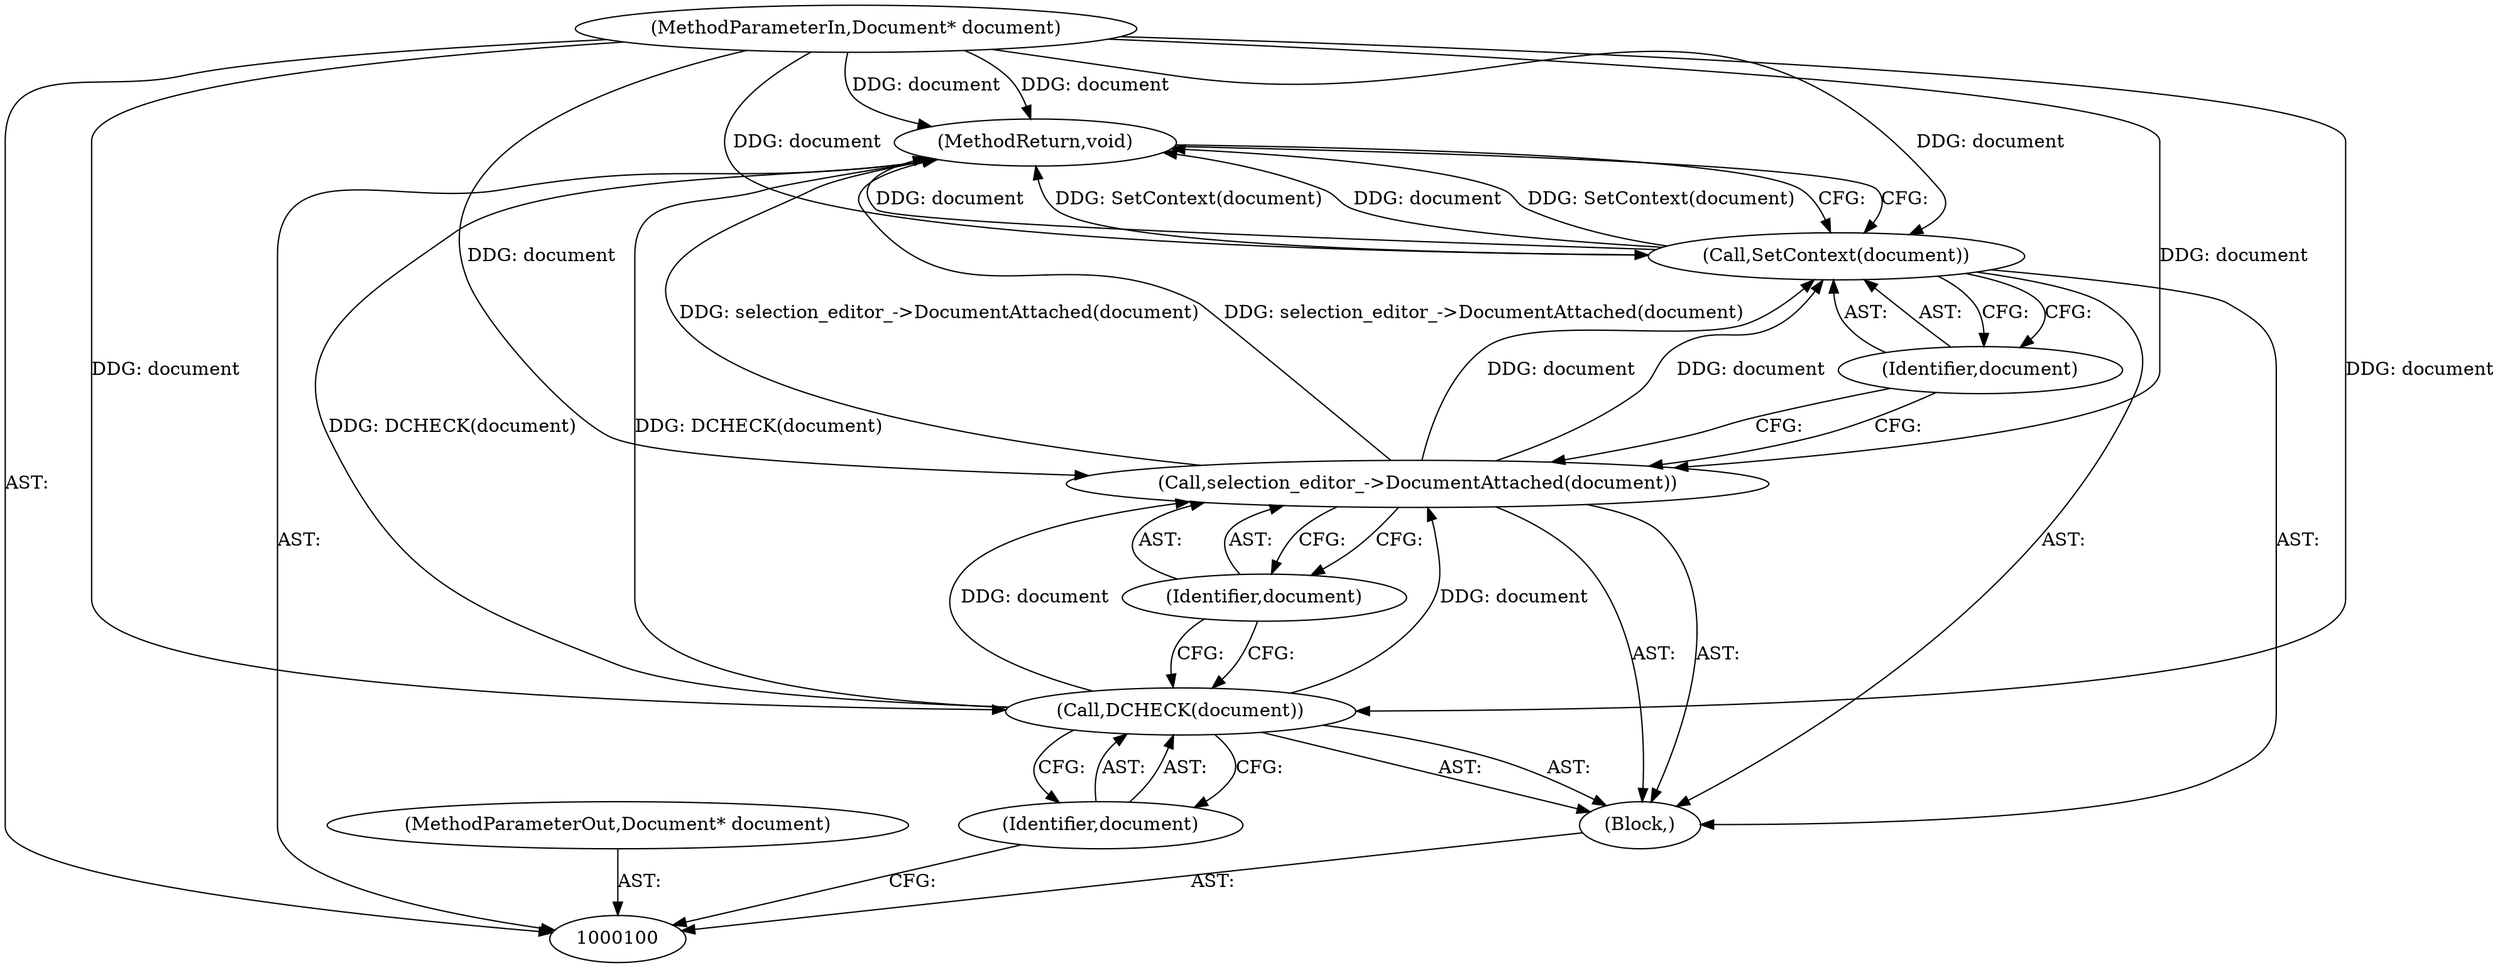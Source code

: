 digraph "0_Chrome_f1574f25e1402e748bf2bd7e28ce3dd96ceb1ca4" {
"1000109" [label="(MethodReturn,void)"];
"1000101" [label="(MethodParameterIn,Document* document)"];
"1000125" [label="(MethodParameterOut,Document* document)"];
"1000102" [label="(Block,)"];
"1000104" [label="(Identifier,document)"];
"1000103" [label="(Call,DCHECK(document))"];
"1000105" [label="(Call,selection_editor_->DocumentAttached(document))"];
"1000106" [label="(Identifier,document)"];
"1000108" [label="(Identifier,document)"];
"1000107" [label="(Call,SetContext(document))"];
"1000109" -> "1000100"  [label="AST: "];
"1000109" -> "1000107"  [label="CFG: "];
"1000107" -> "1000109"  [label="DDG: document"];
"1000107" -> "1000109"  [label="DDG: SetContext(document)"];
"1000105" -> "1000109"  [label="DDG: selection_editor_->DocumentAttached(document)"];
"1000103" -> "1000109"  [label="DDG: DCHECK(document)"];
"1000101" -> "1000109"  [label="DDG: document"];
"1000101" -> "1000100"  [label="AST: "];
"1000101" -> "1000109"  [label="DDG: document"];
"1000101" -> "1000103"  [label="DDG: document"];
"1000101" -> "1000105"  [label="DDG: document"];
"1000101" -> "1000107"  [label="DDG: document"];
"1000125" -> "1000100"  [label="AST: "];
"1000102" -> "1000100"  [label="AST: "];
"1000103" -> "1000102"  [label="AST: "];
"1000105" -> "1000102"  [label="AST: "];
"1000107" -> "1000102"  [label="AST: "];
"1000104" -> "1000103"  [label="AST: "];
"1000104" -> "1000100"  [label="CFG: "];
"1000103" -> "1000104"  [label="CFG: "];
"1000103" -> "1000102"  [label="AST: "];
"1000103" -> "1000104"  [label="CFG: "];
"1000104" -> "1000103"  [label="AST: "];
"1000106" -> "1000103"  [label="CFG: "];
"1000103" -> "1000109"  [label="DDG: DCHECK(document)"];
"1000101" -> "1000103"  [label="DDG: document"];
"1000103" -> "1000105"  [label="DDG: document"];
"1000105" -> "1000102"  [label="AST: "];
"1000105" -> "1000106"  [label="CFG: "];
"1000106" -> "1000105"  [label="AST: "];
"1000108" -> "1000105"  [label="CFG: "];
"1000105" -> "1000109"  [label="DDG: selection_editor_->DocumentAttached(document)"];
"1000103" -> "1000105"  [label="DDG: document"];
"1000101" -> "1000105"  [label="DDG: document"];
"1000105" -> "1000107"  [label="DDG: document"];
"1000106" -> "1000105"  [label="AST: "];
"1000106" -> "1000103"  [label="CFG: "];
"1000105" -> "1000106"  [label="CFG: "];
"1000108" -> "1000107"  [label="AST: "];
"1000108" -> "1000105"  [label="CFG: "];
"1000107" -> "1000108"  [label="CFG: "];
"1000107" -> "1000102"  [label="AST: "];
"1000107" -> "1000108"  [label="CFG: "];
"1000108" -> "1000107"  [label="AST: "];
"1000109" -> "1000107"  [label="CFG: "];
"1000107" -> "1000109"  [label="DDG: document"];
"1000107" -> "1000109"  [label="DDG: SetContext(document)"];
"1000105" -> "1000107"  [label="DDG: document"];
"1000101" -> "1000107"  [label="DDG: document"];
}
